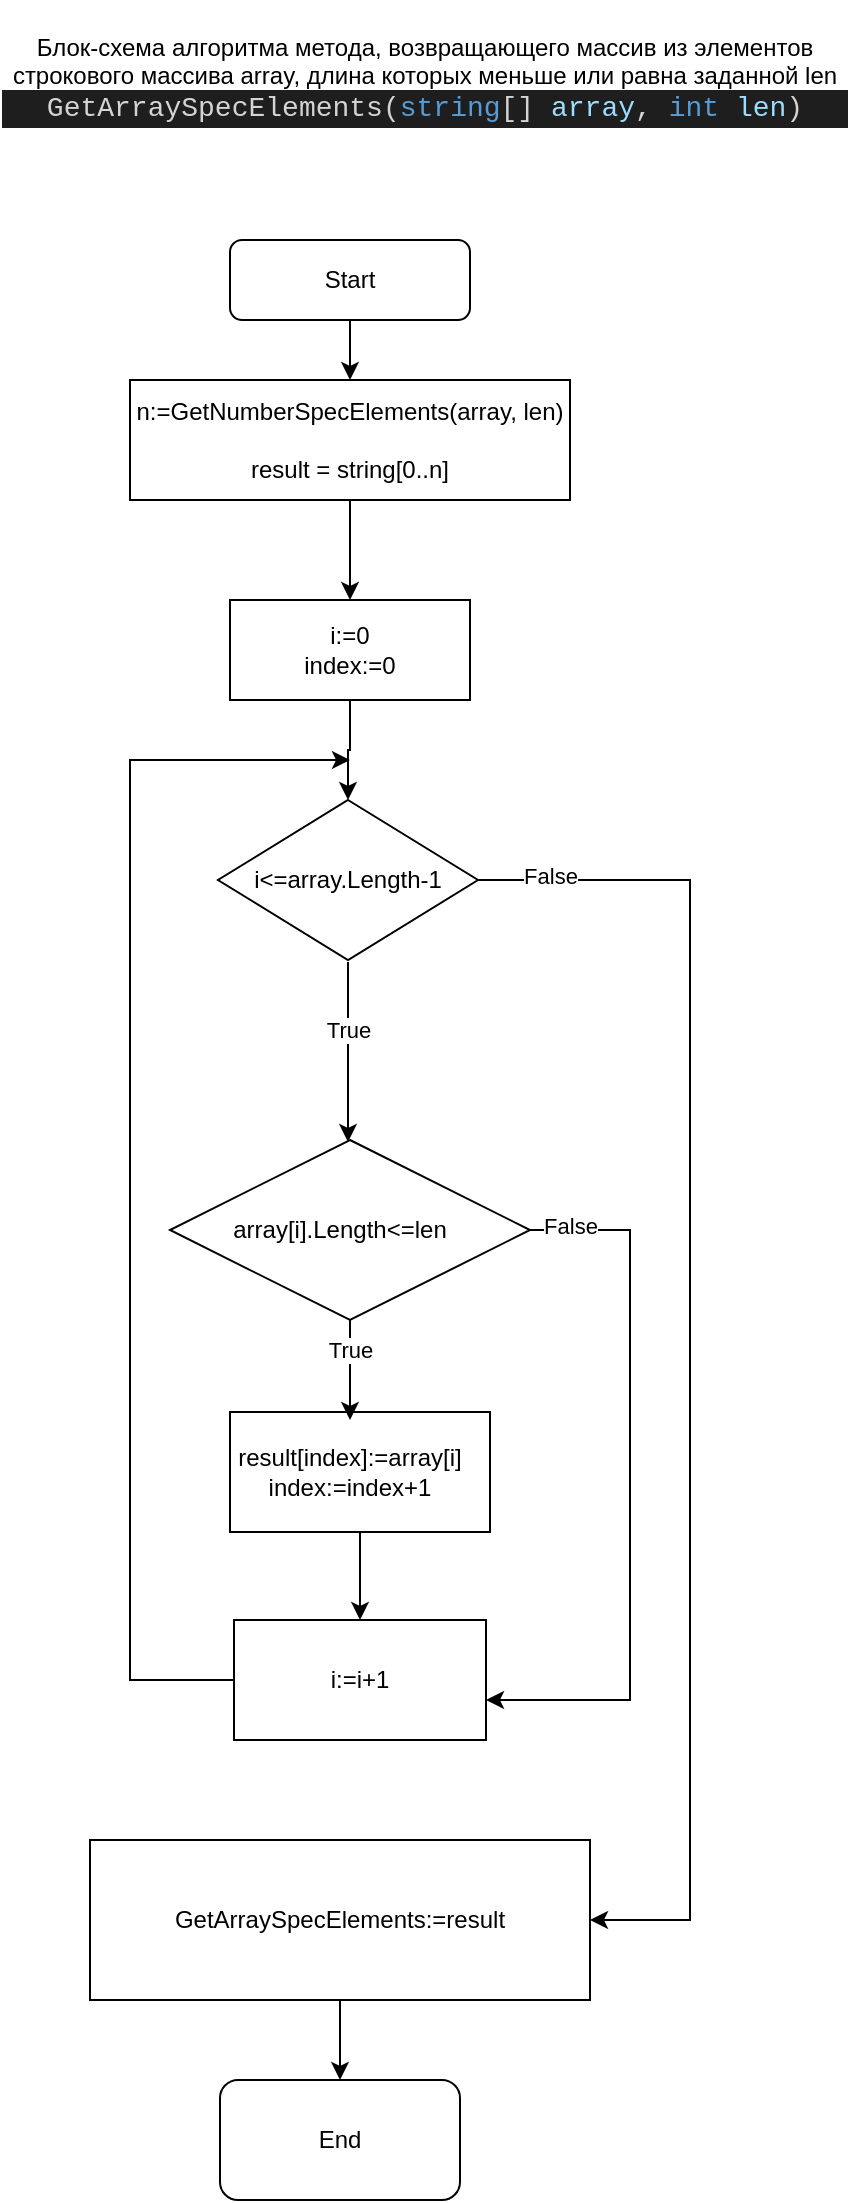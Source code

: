 <mxfile version="21.1.4" type="device">
  <diagram name="Страница 1" id="Nm9DoTLBU7HrxLToe_yr">
    <mxGraphModel dx="3445" dy="1770" grid="1" gridSize="10" guides="1" tooltips="1" connect="1" arrows="1" fold="1" page="1" pageScale="1" pageWidth="827" pageHeight="1169" math="0" shadow="0">
      <root>
        <mxCell id="0" />
        <mxCell id="1" parent="0" />
        <mxCell id="7UohB-079pg0cIVBK1eG-25" value="Блок-схема алгоритма метода, возвращающего&amp;nbsp;массив из элементов строкового массива array&lt;span style=&quot;background-color: initial;&quot;&gt;, длина которых меньше или равна заданной len&lt;/span&gt;&lt;br&gt;&lt;div style=&quot;color: rgb(212, 212, 212); background-color: rgb(30, 30, 30); font-family: Consolas, &amp;quot;Courier New&amp;quot;, monospace; font-size: 14px; line-height: 19px;&quot;&gt;&lt;div style=&quot;line-height: 19px;&quot;&gt;GetArraySpecElements(&lt;span style=&quot;color: #569cd6;&quot;&gt;string&lt;/span&gt;[] &lt;span style=&quot;color: #9cdcfe;&quot;&gt;array&lt;/span&gt;, &lt;span style=&quot;color: #569cd6;&quot;&gt;int&lt;/span&gt; &lt;span style=&quot;color: #9cdcfe;&quot;&gt;len&lt;/span&gt;)&lt;/div&gt;&lt;/div&gt;" style="text;html=1;strokeColor=none;fillColor=none;align=center;verticalAlign=middle;whiteSpace=wrap;rounded=0;" parent="1" vertex="1">
          <mxGeometry x="215" y="35" width="425" height="80" as="geometry" />
        </mxCell>
        <mxCell id="7UohB-079pg0cIVBK1eG-51" style="edgeStyle=orthogonalEdgeStyle;rounded=0;orthogonalLoop=1;jettySize=auto;html=1;entryX=0.5;entryY=0;entryDx=0;entryDy=0;" parent="1" source="7UohB-079pg0cIVBK1eG-26" target="7UohB-079pg0cIVBK1eG-49" edge="1">
          <mxGeometry relative="1" as="geometry" />
        </mxCell>
        <mxCell id="7UohB-079pg0cIVBK1eG-26" value="&lt;font style=&quot;vertical-align: inherit;&quot;&gt;&lt;font style=&quot;vertical-align: inherit;&quot;&gt;Start&lt;/font&gt;&lt;/font&gt;" style="rounded=1;whiteSpace=wrap;html=1;" parent="1" vertex="1">
          <mxGeometry x="330" y="155" width="120" height="40" as="geometry" />
        </mxCell>
        <mxCell id="7UohB-079pg0cIVBK1eG-28" style="edgeStyle=orthogonalEdgeStyle;rounded=0;orthogonalLoop=1;jettySize=auto;html=1;" parent="1" edge="1">
          <mxGeometry relative="1" as="geometry">
            <mxPoint x="389" y="516" as="sourcePoint" />
            <mxPoint x="389" y="606" as="targetPoint" />
            <Array as="points">
              <mxPoint x="389" y="596" />
            </Array>
          </mxGeometry>
        </mxCell>
        <mxCell id="7UohB-079pg0cIVBK1eG-29" value="True" style="edgeLabel;html=1;align=center;verticalAlign=middle;resizable=0;points=[];" parent="7UohB-079pg0cIVBK1eG-28" connectable="0" vertex="1">
          <mxGeometry x="-0.248" relative="1" as="geometry">
            <mxPoint as="offset" />
          </mxGeometry>
        </mxCell>
        <mxCell id="7UohB-079pg0cIVBK1eG-30" style="edgeStyle=orthogonalEdgeStyle;rounded=0;orthogonalLoop=1;jettySize=auto;html=1;" parent="1" source="7UohB-079pg0cIVBK1eG-31" target="7UohB-079pg0cIVBK1eG-47" edge="1">
          <mxGeometry relative="1" as="geometry">
            <mxPoint x="460" y="995" as="targetPoint" />
            <Array as="points">
              <mxPoint x="560" y="475" />
              <mxPoint x="560" y="995" />
            </Array>
          </mxGeometry>
        </mxCell>
        <mxCell id="7UohB-079pg0cIVBK1eG-31" value="&lt;font style=&quot;vertical-align: inherit;&quot;&gt;&lt;font style=&quot;vertical-align: inherit;&quot;&gt;i&amp;lt;=array.Length-1&lt;/font&gt;&lt;/font&gt;" style="rhombus;whiteSpace=wrap;html=1;" parent="1" vertex="1">
          <mxGeometry x="324" y="435" width="130" height="80" as="geometry" />
        </mxCell>
        <mxCell id="7UohB-079pg0cIVBK1eG-32" style="edgeStyle=orthogonalEdgeStyle;rounded=0;orthogonalLoop=1;jettySize=auto;html=1;entryX=0.5;entryY=0;entryDx=0;entryDy=0;" parent="1" source="7UohB-079pg0cIVBK1eG-33" target="7UohB-079pg0cIVBK1eG-31" edge="1">
          <mxGeometry relative="1" as="geometry" />
        </mxCell>
        <mxCell id="7UohB-079pg0cIVBK1eG-33" value="&lt;font style=&quot;vertical-align: inherit;&quot;&gt;&lt;font style=&quot;vertical-align: inherit;&quot;&gt;&lt;font style=&quot;vertical-align: inherit;&quot;&gt;&lt;font style=&quot;vertical-align: inherit;&quot;&gt;i:=0&lt;br&gt;index:=0&lt;br&gt;&lt;/font&gt;&lt;/font&gt;&lt;/font&gt;&lt;/font&gt;" style="rounded=0;whiteSpace=wrap;html=1;" parent="1" vertex="1">
          <mxGeometry x="330" y="335" width="120" height="50" as="geometry" />
        </mxCell>
        <mxCell id="7UohB-079pg0cIVBK1eG-34" value="&lt;font style=&quot;vertical-align: inherit;&quot;&gt;&lt;font style=&quot;vertical-align: inherit;&quot;&gt;Еnd&lt;/font&gt;&lt;/font&gt;" style="rounded=1;whiteSpace=wrap;html=1;" parent="1" vertex="1">
          <mxGeometry x="325" y="1075" width="120" height="60" as="geometry" />
        </mxCell>
        <mxCell id="7UohB-079pg0cIVBK1eG-35" value="" style="rhombus;whiteSpace=wrap;html=1;" parent="1" vertex="1">
          <mxGeometry x="300" y="605" width="180" height="90" as="geometry" />
        </mxCell>
        <mxCell id="7UohB-079pg0cIVBK1eG-36" style="edgeStyle=orthogonalEdgeStyle;rounded=0;orthogonalLoop=1;jettySize=auto;html=1;" parent="1" source="7UohB-079pg0cIVBK1eG-37" target="7UohB-079pg0cIVBK1eG-44" edge="1">
          <mxGeometry relative="1" as="geometry">
            <mxPoint x="560" y="885" as="targetPoint" />
            <Array as="points">
              <mxPoint x="530" y="650" />
              <mxPoint x="530" y="885" />
            </Array>
          </mxGeometry>
        </mxCell>
        <mxCell id="7UohB-079pg0cIVBK1eG-37" value="array[i].Length&amp;lt;=len" style="text;html=1;strokeColor=none;fillColor=none;align=center;verticalAlign=middle;whiteSpace=wrap;rounded=0;" parent="1" vertex="1">
          <mxGeometry x="290" y="635" width="190" height="30" as="geometry" />
        </mxCell>
        <mxCell id="7UohB-079pg0cIVBK1eG-38" style="edgeStyle=orthogonalEdgeStyle;rounded=0;orthogonalLoop=1;jettySize=auto;html=1;entryX=0.5;entryY=0;entryDx=0;entryDy=0;" parent="1" source="7UohB-079pg0cIVBK1eG-39" target="7UohB-079pg0cIVBK1eG-44" edge="1">
          <mxGeometry relative="1" as="geometry" />
        </mxCell>
        <mxCell id="7UohB-079pg0cIVBK1eG-39" value="" style="rounded=0;whiteSpace=wrap;html=1;" parent="1" vertex="1">
          <mxGeometry x="330" y="741" width="130" height="60" as="geometry" />
        </mxCell>
        <mxCell id="7UohB-079pg0cIVBK1eG-40" value="" style="endArrow=classic;html=1;rounded=0;exitX=0.5;exitY=1;exitDx=0;exitDy=0;" parent="1" source="7UohB-079pg0cIVBK1eG-35" edge="1">
          <mxGeometry width="50" height="50" relative="1" as="geometry">
            <mxPoint x="430" y="635" as="sourcePoint" />
            <mxPoint x="390" y="745" as="targetPoint" />
          </mxGeometry>
        </mxCell>
        <mxCell id="7UohB-079pg0cIVBK1eG-41" value="True" style="edgeLabel;html=1;align=center;verticalAlign=middle;resizable=0;points=[];" parent="1" connectable="0" vertex="1">
          <mxGeometry x="390" y="710" as="geometry" />
        </mxCell>
        <mxCell id="7UohB-079pg0cIVBK1eG-42" value="result[index]:=array[i]&lt;br&gt;index:=index+1" style="text;html=1;strokeColor=none;fillColor=none;align=center;verticalAlign=middle;whiteSpace=wrap;rounded=0;" parent="1" vertex="1">
          <mxGeometry x="320" y="756" width="140" height="30" as="geometry" />
        </mxCell>
        <mxCell id="7UohB-079pg0cIVBK1eG-43" style="edgeStyle=orthogonalEdgeStyle;rounded=0;orthogonalLoop=1;jettySize=auto;html=1;" parent="1" source="7UohB-079pg0cIVBK1eG-44" edge="1">
          <mxGeometry relative="1" as="geometry">
            <mxPoint x="390" y="415" as="targetPoint" />
            <Array as="points">
              <mxPoint x="280" y="875" />
              <mxPoint x="280" y="415" />
            </Array>
          </mxGeometry>
        </mxCell>
        <mxCell id="7UohB-079pg0cIVBK1eG-44" value="i:=i+1" style="rounded=0;whiteSpace=wrap;html=1;" parent="1" vertex="1">
          <mxGeometry x="332" y="845" width="126" height="60" as="geometry" />
        </mxCell>
        <mxCell id="7UohB-079pg0cIVBK1eG-45" value="False" style="edgeLabel;html=1;align=center;verticalAlign=middle;resizable=0;points=[];" parent="1" connectable="0" vertex="1">
          <mxGeometry x="510" y="649.997" as="geometry">
            <mxPoint x="-10" y="-2" as="offset" />
          </mxGeometry>
        </mxCell>
        <mxCell id="7UohB-079pg0cIVBK1eG-46" style="edgeStyle=orthogonalEdgeStyle;rounded=0;orthogonalLoop=1;jettySize=auto;html=1;entryX=0.5;entryY=0;entryDx=0;entryDy=0;" parent="1" source="7UohB-079pg0cIVBK1eG-47" target="7UohB-079pg0cIVBK1eG-34" edge="1">
          <mxGeometry relative="1" as="geometry">
            <Array as="points">
              <mxPoint x="385" y="1065" />
            </Array>
          </mxGeometry>
        </mxCell>
        <mxCell id="7UohB-079pg0cIVBK1eG-47" value="GetArraySpecElements:=result" style="rounded=0;whiteSpace=wrap;html=1;" parent="1" vertex="1">
          <mxGeometry x="260" y="955" width="250" height="80" as="geometry" />
        </mxCell>
        <mxCell id="7UohB-079pg0cIVBK1eG-48" value="False" style="edgeLabel;html=1;align=center;verticalAlign=middle;resizable=0;points=[];" parent="1" connectable="0" vertex="1">
          <mxGeometry x="500" y="474.997" as="geometry">
            <mxPoint x="-10" y="-2" as="offset" />
          </mxGeometry>
        </mxCell>
        <mxCell id="7UohB-079pg0cIVBK1eG-52" style="edgeStyle=orthogonalEdgeStyle;rounded=0;orthogonalLoop=1;jettySize=auto;html=1;entryX=0.5;entryY=0;entryDx=0;entryDy=0;" parent="1" source="7UohB-079pg0cIVBK1eG-49" target="7UohB-079pg0cIVBK1eG-33" edge="1">
          <mxGeometry relative="1" as="geometry" />
        </mxCell>
        <mxCell id="7UohB-079pg0cIVBK1eG-49" value="n:=GetNumberSpecElements(array, len)&lt;br&gt;&lt;br&gt;result = string[0..n]" style="rounded=0;whiteSpace=wrap;html=1;" parent="1" vertex="1">
          <mxGeometry x="280" y="225" width="220" height="60" as="geometry" />
        </mxCell>
      </root>
    </mxGraphModel>
  </diagram>
</mxfile>
